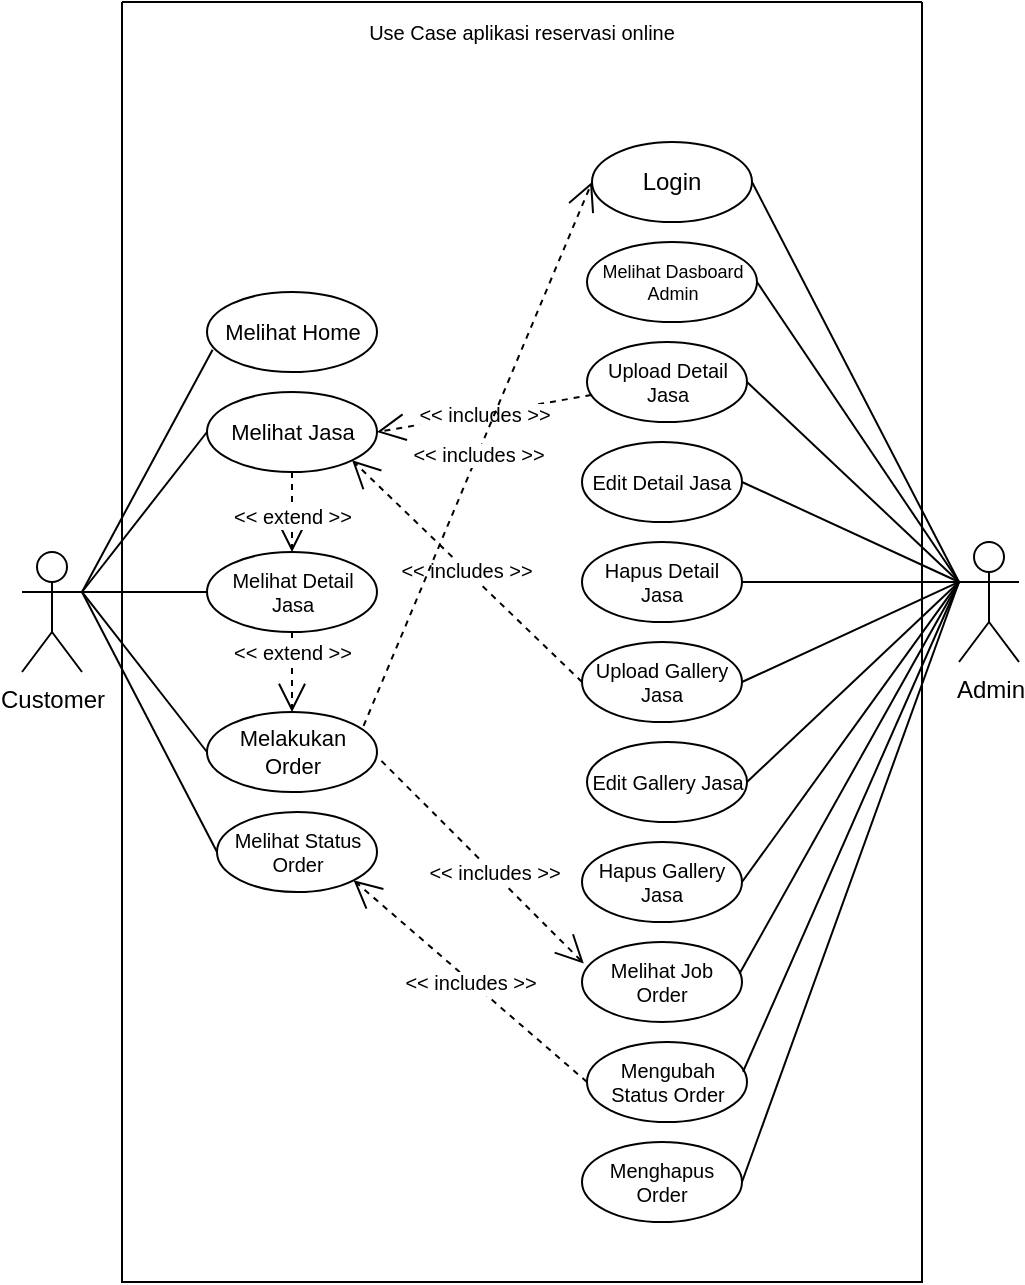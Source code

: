 <mxfile version="15.9.4" type="github">
  <diagram id="GMl95LAj9ESzuPkedipG" name="Page-1">
    <mxGraphModel dx="755" dy="419" grid="1" gridSize="10" guides="1" tooltips="1" connect="1" arrows="1" fold="1" page="1" pageScale="1" pageWidth="827" pageHeight="1169" math="0" shadow="0">
      <root>
        <mxCell id="0" />
        <mxCell id="1" parent="0" />
        <mxCell id="sUE_RuK1TpNDOWTsNQ0Q-1" value="Customer" style="shape=umlActor;verticalLabelPosition=bottom;verticalAlign=top;html=1;" vertex="1" parent="1">
          <mxGeometry x="130" y="565" width="30" height="60" as="geometry" />
        </mxCell>
        <mxCell id="sUE_RuK1TpNDOWTsNQ0Q-4" value="Admin" style="shape=umlActor;verticalLabelPosition=bottom;verticalAlign=top;html=1;" vertex="1" parent="1">
          <mxGeometry x="598.5" y="560" width="30" height="60" as="geometry" />
        </mxCell>
        <mxCell id="sUE_RuK1TpNDOWTsNQ0Q-10" value="Login" style="ellipse;whiteSpace=wrap;html=1;" vertex="1" parent="1">
          <mxGeometry x="415" y="360" width="80" height="40" as="geometry" />
        </mxCell>
        <mxCell id="sUE_RuK1TpNDOWTsNQ0Q-11" value="Melihat Home" style="ellipse;whiteSpace=wrap;html=1;fontSize=11;" vertex="1" parent="1">
          <mxGeometry x="222.5" y="435" width="85" height="40" as="geometry" />
        </mxCell>
        <mxCell id="sUE_RuK1TpNDOWTsNQ0Q-12" value="Melihat Jasa" style="ellipse;whiteSpace=wrap;html=1;fontSize=11;" vertex="1" parent="1">
          <mxGeometry x="222.5" y="485" width="85" height="40" as="geometry" />
        </mxCell>
        <mxCell id="sUE_RuK1TpNDOWTsNQ0Q-13" value="Melihat Detail Jasa" style="ellipse;whiteSpace=wrap;html=1;fontSize=10;" vertex="1" parent="1">
          <mxGeometry x="222.5" y="565" width="85" height="40" as="geometry" />
        </mxCell>
        <mxCell id="sUE_RuK1TpNDOWTsNQ0Q-14" value="Melakukan Order" style="ellipse;whiteSpace=wrap;html=1;fontSize=11;" vertex="1" parent="1">
          <mxGeometry x="222.5" y="645" width="85" height="40" as="geometry" />
        </mxCell>
        <mxCell id="sUE_RuK1TpNDOWTsNQ0Q-15" value="Upload Detail Jasa" style="ellipse;whiteSpace=wrap;html=1;fontSize=10;" vertex="1" parent="1">
          <mxGeometry x="412.5" y="460" width="80" height="40" as="geometry" />
        </mxCell>
        <mxCell id="sUE_RuK1TpNDOWTsNQ0Q-16" value="Upload Gallery Jasa" style="ellipse;whiteSpace=wrap;html=1;fontSize=10;" vertex="1" parent="1">
          <mxGeometry x="410" y="610" width="80" height="40" as="geometry" />
        </mxCell>
        <mxCell id="sUE_RuK1TpNDOWTsNQ0Q-17" value="Melihat Job Order" style="ellipse;whiteSpace=wrap;html=1;fontSize=10;" vertex="1" parent="1">
          <mxGeometry x="410" y="760" width="80" height="40" as="geometry" />
        </mxCell>
        <mxCell id="sUE_RuK1TpNDOWTsNQ0Q-18" value="Mengubah Status Order" style="ellipse;whiteSpace=wrap;html=1;fontSize=10;" vertex="1" parent="1">
          <mxGeometry x="412.5" y="810" width="80" height="40" as="geometry" />
        </mxCell>
        <mxCell id="sUE_RuK1TpNDOWTsNQ0Q-19" value="Melihat Status Order" style="ellipse;whiteSpace=wrap;html=1;fontSize=10;" vertex="1" parent="1">
          <mxGeometry x="227.5" y="695" width="80" height="40" as="geometry" />
        </mxCell>
        <mxCell id="sUE_RuK1TpNDOWTsNQ0Q-20" value="" style="endArrow=none;html=1;rounded=0;fontFamily=Helvetica;fontSize=10;fontColor=default;entryX=0.033;entryY=0.721;entryDx=0;entryDy=0;entryPerimeter=0;exitX=1;exitY=0.333;exitDx=0;exitDy=0;exitPerimeter=0;" edge="1" parent="1" source="sUE_RuK1TpNDOWTsNQ0Q-1" target="sUE_RuK1TpNDOWTsNQ0Q-11">
          <mxGeometry width="50" height="50" relative="1" as="geometry">
            <mxPoint x="110" y="585" as="sourcePoint" />
            <mxPoint x="410" y="545" as="targetPoint" />
          </mxGeometry>
        </mxCell>
        <mxCell id="sUE_RuK1TpNDOWTsNQ0Q-21" value="" style="endArrow=none;html=1;rounded=0;fontFamily=Helvetica;fontSize=10;fontColor=default;entryX=0;entryY=0.5;entryDx=0;entryDy=0;" edge="1" parent="1" target="sUE_RuK1TpNDOWTsNQ0Q-12">
          <mxGeometry width="50" height="50" relative="1" as="geometry">
            <mxPoint x="160" y="585" as="sourcePoint" />
            <mxPoint x="410" y="545" as="targetPoint" />
          </mxGeometry>
        </mxCell>
        <mxCell id="sUE_RuK1TpNDOWTsNQ0Q-22" value="" style="endArrow=none;html=1;rounded=0;fontFamily=Helvetica;fontSize=10;fontColor=default;exitX=1;exitY=0.333;exitDx=0;exitDy=0;exitPerimeter=0;" edge="1" parent="1" source="sUE_RuK1TpNDOWTsNQ0Q-1" target="sUE_RuK1TpNDOWTsNQ0Q-13">
          <mxGeometry width="50" height="50" relative="1" as="geometry">
            <mxPoint x="220" y="605" as="sourcePoint" />
            <mxPoint x="270" y="555" as="targetPoint" />
          </mxGeometry>
        </mxCell>
        <mxCell id="sUE_RuK1TpNDOWTsNQ0Q-23" value="" style="endArrow=none;html=1;rounded=0;fontFamily=Helvetica;fontSize=10;fontColor=default;exitX=1;exitY=0.333;exitDx=0;exitDy=0;exitPerimeter=0;entryX=0;entryY=0.5;entryDx=0;entryDy=0;" edge="1" parent="1" source="sUE_RuK1TpNDOWTsNQ0Q-1" target="sUE_RuK1TpNDOWTsNQ0Q-14">
          <mxGeometry width="50" height="50" relative="1" as="geometry">
            <mxPoint x="220" y="685" as="sourcePoint" />
            <mxPoint x="270" y="635" as="targetPoint" />
          </mxGeometry>
        </mxCell>
        <mxCell id="sUE_RuK1TpNDOWTsNQ0Q-24" value="" style="endArrow=none;html=1;rounded=0;fontFamily=Helvetica;fontSize=10;fontColor=default;exitX=1;exitY=0.333;exitDx=0;exitDy=0;exitPerimeter=0;entryX=0;entryY=0.5;entryDx=0;entryDy=0;" edge="1" parent="1" source="sUE_RuK1TpNDOWTsNQ0Q-1" target="sUE_RuK1TpNDOWTsNQ0Q-19">
          <mxGeometry width="50" height="50" relative="1" as="geometry">
            <mxPoint x="220" y="685" as="sourcePoint" />
            <mxPoint x="270" y="635" as="targetPoint" />
          </mxGeometry>
        </mxCell>
        <mxCell id="sUE_RuK1TpNDOWTsNQ0Q-25" value="" style="endArrow=none;html=1;rounded=0;fontFamily=Helvetica;fontSize=10;fontColor=default;entryX=1;entryY=0.5;entryDx=0;entryDy=0;exitX=0;exitY=0.333;exitDx=0;exitDy=0;exitPerimeter=0;" edge="1" parent="1" source="sUE_RuK1TpNDOWTsNQ0Q-4" target="sUE_RuK1TpNDOWTsNQ0Q-10">
          <mxGeometry width="50" height="50" relative="1" as="geometry">
            <mxPoint x="378.5" y="630" as="sourcePoint" />
            <mxPoint x="428.5" y="580" as="targetPoint" />
          </mxGeometry>
        </mxCell>
        <mxCell id="sUE_RuK1TpNDOWTsNQ0Q-26" value="" style="endArrow=none;html=1;rounded=0;fontFamily=Helvetica;fontSize=10;fontColor=default;entryX=1;entryY=0.5;entryDx=0;entryDy=0;exitX=0;exitY=0.333;exitDx=0;exitDy=0;exitPerimeter=0;" edge="1" parent="1" source="sUE_RuK1TpNDOWTsNQ0Q-4" target="sUE_RuK1TpNDOWTsNQ0Q-15">
          <mxGeometry width="50" height="50" relative="1" as="geometry">
            <mxPoint x="378.5" y="630" as="sourcePoint" />
            <mxPoint x="428.5" y="580" as="targetPoint" />
          </mxGeometry>
        </mxCell>
        <mxCell id="sUE_RuK1TpNDOWTsNQ0Q-27" value="" style="endArrow=none;html=1;rounded=0;fontFamily=Helvetica;fontSize=10;fontColor=default;entryX=1;entryY=0.5;entryDx=0;entryDy=0;exitX=0;exitY=0.333;exitDx=0;exitDy=0;exitPerimeter=0;" edge="1" parent="1" source="sUE_RuK1TpNDOWTsNQ0Q-4" target="sUE_RuK1TpNDOWTsNQ0Q-16">
          <mxGeometry width="50" height="50" relative="1" as="geometry">
            <mxPoint x="378.5" y="630" as="sourcePoint" />
            <mxPoint x="428.5" y="580" as="targetPoint" />
          </mxGeometry>
        </mxCell>
        <mxCell id="sUE_RuK1TpNDOWTsNQ0Q-28" value="" style="endArrow=none;html=1;rounded=0;fontFamily=Helvetica;fontSize=10;fontColor=default;exitX=0.984;exitY=0.398;exitDx=0;exitDy=0;exitPerimeter=0;entryX=0;entryY=0.333;entryDx=0;entryDy=0;entryPerimeter=0;" edge="1" parent="1" source="sUE_RuK1TpNDOWTsNQ0Q-17" target="sUE_RuK1TpNDOWTsNQ0Q-4">
          <mxGeometry width="50" height="50" relative="1" as="geometry">
            <mxPoint x="378.5" y="630" as="sourcePoint" />
            <mxPoint x="428.5" y="580" as="targetPoint" />
          </mxGeometry>
        </mxCell>
        <mxCell id="sUE_RuK1TpNDOWTsNQ0Q-29" value="" style="endArrow=none;html=1;rounded=0;fontFamily=Helvetica;fontSize=10;fontColor=default;exitX=0.975;exitY=0.372;exitDx=0;exitDy=0;exitPerimeter=0;" edge="1" parent="1" source="sUE_RuK1TpNDOWTsNQ0Q-18">
          <mxGeometry width="50" height="50" relative="1" as="geometry">
            <mxPoint x="378.5" y="630" as="sourcePoint" />
            <mxPoint x="598.5" y="580" as="targetPoint" />
          </mxGeometry>
        </mxCell>
        <mxCell id="sUE_RuK1TpNDOWTsNQ0Q-30" value="Melihat Dasboard Admin" style="ellipse;whiteSpace=wrap;html=1;fontSize=9;" vertex="1" parent="1">
          <mxGeometry x="412.5" y="410" width="85" height="40" as="geometry" />
        </mxCell>
        <mxCell id="sUE_RuK1TpNDOWTsNQ0Q-32" value="" style="endArrow=none;html=1;rounded=0;fontFamily=Helvetica;fontSize=10;fontColor=default;entryX=1;entryY=0.5;entryDx=0;entryDy=0;" edge="1" parent="1" target="sUE_RuK1TpNDOWTsNQ0Q-30">
          <mxGeometry width="50" height="50" relative="1" as="geometry">
            <mxPoint x="598.5" y="580" as="sourcePoint" />
            <mxPoint x="438.5" y="510" as="targetPoint" />
          </mxGeometry>
        </mxCell>
        <mxCell id="sUE_RuK1TpNDOWTsNQ0Q-35" value="Edit Detail Jasa" style="ellipse;whiteSpace=wrap;html=1;fontSize=10;" vertex="1" parent="1">
          <mxGeometry x="410" y="510" width="80" height="40" as="geometry" />
        </mxCell>
        <mxCell id="sUE_RuK1TpNDOWTsNQ0Q-36" value="Hapus Detail Jasa" style="ellipse;whiteSpace=wrap;html=1;fontSize=10;" vertex="1" parent="1">
          <mxGeometry x="410" y="560" width="80" height="40" as="geometry" />
        </mxCell>
        <mxCell id="sUE_RuK1TpNDOWTsNQ0Q-37" value="Edit Gallery Jasa" style="ellipse;whiteSpace=wrap;html=1;fontSize=10;" vertex="1" parent="1">
          <mxGeometry x="412.5" y="660" width="80" height="40" as="geometry" />
        </mxCell>
        <mxCell id="sUE_RuK1TpNDOWTsNQ0Q-38" value="Hapus Gallery Jasa" style="ellipse;whiteSpace=wrap;html=1;fontSize=10;" vertex="1" parent="1">
          <mxGeometry x="410" y="710" width="80" height="40" as="geometry" />
        </mxCell>
        <mxCell id="sUE_RuK1TpNDOWTsNQ0Q-39" value="Menghapus Order" style="ellipse;whiteSpace=wrap;html=1;fontSize=10;" vertex="1" parent="1">
          <mxGeometry x="410" y="860" width="80" height="40" as="geometry" />
        </mxCell>
        <mxCell id="sUE_RuK1TpNDOWTsNQ0Q-40" value="" style="endArrow=none;html=1;rounded=0;fontFamily=Helvetica;fontSize=10;fontColor=default;exitX=1;exitY=0.5;exitDx=0;exitDy=0;" edge="1" parent="1" source="sUE_RuK1TpNDOWTsNQ0Q-39">
          <mxGeometry width="50" height="50" relative="1" as="geometry">
            <mxPoint x="388.5" y="760" as="sourcePoint" />
            <mxPoint x="598.5" y="580" as="targetPoint" />
          </mxGeometry>
        </mxCell>
        <mxCell id="sUE_RuK1TpNDOWTsNQ0Q-41" value="" style="endArrow=none;html=1;rounded=0;fontFamily=Helvetica;fontSize=10;fontColor=default;entryX=0;entryY=0.333;entryDx=0;entryDy=0;entryPerimeter=0;exitX=1;exitY=0.5;exitDx=0;exitDy=0;" edge="1" parent="1" source="sUE_RuK1TpNDOWTsNQ0Q-38" target="sUE_RuK1TpNDOWTsNQ0Q-4">
          <mxGeometry width="50" height="50" relative="1" as="geometry">
            <mxPoint x="498.5" y="690" as="sourcePoint" />
            <mxPoint x="438.5" y="640" as="targetPoint" />
          </mxGeometry>
        </mxCell>
        <mxCell id="sUE_RuK1TpNDOWTsNQ0Q-42" value="" style="endArrow=none;html=1;rounded=0;fontFamily=Helvetica;fontSize=10;fontColor=default;exitX=1;exitY=0.5;exitDx=0;exitDy=0;" edge="1" parent="1" source="sUE_RuK1TpNDOWTsNQ0Q-37">
          <mxGeometry width="50" height="50" relative="1" as="geometry">
            <mxPoint x="498.5" y="640" as="sourcePoint" />
            <mxPoint x="598.5" y="580" as="targetPoint" />
          </mxGeometry>
        </mxCell>
        <mxCell id="sUE_RuK1TpNDOWTsNQ0Q-43" value="" style="endArrow=none;html=1;rounded=0;fontFamily=Helvetica;fontSize=10;fontColor=default;entryX=1;entryY=0.5;entryDx=0;entryDy=0;" edge="1" parent="1" target="sUE_RuK1TpNDOWTsNQ0Q-36">
          <mxGeometry width="50" height="50" relative="1" as="geometry">
            <mxPoint x="598.5" y="580" as="sourcePoint" />
            <mxPoint x="498.5" y="540" as="targetPoint" />
          </mxGeometry>
        </mxCell>
        <mxCell id="sUE_RuK1TpNDOWTsNQ0Q-44" value="" style="endArrow=none;html=1;rounded=0;fontFamily=Helvetica;fontSize=10;fontColor=default;entryX=1;entryY=0.5;entryDx=0;entryDy=0;" edge="1" parent="1" target="sUE_RuK1TpNDOWTsNQ0Q-35">
          <mxGeometry width="50" height="50" relative="1" as="geometry">
            <mxPoint x="598.5" y="580" as="sourcePoint" />
            <mxPoint x="438.5" y="570" as="targetPoint" />
          </mxGeometry>
        </mxCell>
        <mxCell id="sUE_RuK1TpNDOWTsNQ0Q-46" value="&amp;lt;&amp;lt; includes &amp;gt;&amp;gt;" style="endArrow=open;endSize=12;dashed=1;html=1;rounded=0;fontFamily=Helvetica;fontSize=10;fontColor=default;exitX=0;exitY=0.5;exitDx=0;exitDy=0;entryX=1;entryY=1;entryDx=0;entryDy=0;" edge="1" parent="1" source="sUE_RuK1TpNDOWTsNQ0Q-18" target="sUE_RuK1TpNDOWTsNQ0Q-19">
          <mxGeometry width="160" relative="1" as="geometry">
            <mxPoint x="340" y="730" as="sourcePoint" />
            <mxPoint x="323" y="850" as="targetPoint" />
          </mxGeometry>
        </mxCell>
        <mxCell id="sUE_RuK1TpNDOWTsNQ0Q-47" value="&amp;lt;&amp;lt; includes &amp;gt;&amp;gt;" style="endArrow=open;endSize=12;dashed=1;html=1;rounded=0;fontFamily=Helvetica;fontSize=10;fontColor=default;exitX=1.026;exitY=0.611;exitDx=0;exitDy=0;exitPerimeter=0;entryX=0.011;entryY=0.268;entryDx=0;entryDy=0;entryPerimeter=0;" edge="1" parent="1" source="sUE_RuK1TpNDOWTsNQ0Q-14" target="sUE_RuK1TpNDOWTsNQ0Q-17">
          <mxGeometry x="0.105" width="160" relative="1" as="geometry">
            <mxPoint x="370" y="670" as="sourcePoint" />
            <mxPoint x="400" y="770" as="targetPoint" />
            <mxPoint as="offset" />
          </mxGeometry>
        </mxCell>
        <mxCell id="sUE_RuK1TpNDOWTsNQ0Q-49" value="&amp;lt;&amp;lt; extend &amp;gt;&amp;gt;" style="endArrow=open;endSize=12;dashed=1;html=1;rounded=0;fontFamily=Helvetica;fontSize=10;fontColor=default;exitX=0.5;exitY=1;exitDx=0;exitDy=0;entryX=0.5;entryY=0;entryDx=0;entryDy=0;" edge="1" parent="1" source="sUE_RuK1TpNDOWTsNQ0Q-12" target="sUE_RuK1TpNDOWTsNQ0Q-13">
          <mxGeometry x="0.105" width="160" relative="1" as="geometry">
            <mxPoint x="410" y="475" as="sourcePoint" />
            <mxPoint x="445" y="685" as="targetPoint" />
            <mxPoint as="offset" />
          </mxGeometry>
        </mxCell>
        <mxCell id="sUE_RuK1TpNDOWTsNQ0Q-50" value="&amp;lt;&amp;lt; extend &amp;gt;&amp;gt;" style="endArrow=open;endSize=12;dashed=1;html=1;rounded=0;fontFamily=Helvetica;fontSize=10;fontColor=default;exitX=0.5;exitY=1;exitDx=0;exitDy=0;entryX=0.5;entryY=0;entryDx=0;entryDy=0;" edge="1" parent="1" source="sUE_RuK1TpNDOWTsNQ0Q-13" target="sUE_RuK1TpNDOWTsNQ0Q-14">
          <mxGeometry x="-0.5" width="160" relative="1" as="geometry">
            <mxPoint x="282.5" y="425.0" as="sourcePoint" />
            <mxPoint x="290" y="635" as="targetPoint" />
            <mxPoint as="offset" />
          </mxGeometry>
        </mxCell>
        <mxCell id="sUE_RuK1TpNDOWTsNQ0Q-53" value="&amp;lt;&amp;lt; includes &amp;gt;&amp;gt;" style="endArrow=open;endSize=12;dashed=1;html=1;rounded=0;fontFamily=Helvetica;fontSize=10;fontColor=default;entryX=1;entryY=1;entryDx=0;entryDy=0;exitX=0;exitY=0.5;exitDx=0;exitDy=0;" edge="1" parent="1" source="sUE_RuK1TpNDOWTsNQ0Q-16" target="sUE_RuK1TpNDOWTsNQ0Q-12">
          <mxGeometry width="160" relative="1" as="geometry">
            <mxPoint x="460" y="590" as="sourcePoint" />
            <mxPoint x="320" y="480" as="targetPoint" />
          </mxGeometry>
        </mxCell>
        <mxCell id="sUE_RuK1TpNDOWTsNQ0Q-54" value="&amp;lt;&amp;lt; includes &amp;gt;&amp;gt;" style="endArrow=open;endSize=12;dashed=1;html=1;rounded=0;fontFamily=Helvetica;fontSize=10;fontColor=default;entryX=1;entryY=0.5;entryDx=0;entryDy=0;" edge="1" parent="1" source="sUE_RuK1TpNDOWTsNQ0Q-15" target="sUE_RuK1TpNDOWTsNQ0Q-12">
          <mxGeometry width="160" relative="1" as="geometry">
            <mxPoint x="460" y="440" as="sourcePoint" />
            <mxPoint x="330" y="490" as="targetPoint" />
          </mxGeometry>
        </mxCell>
        <mxCell id="sUE_RuK1TpNDOWTsNQ0Q-55" value="&amp;lt;&amp;lt; includes &amp;gt;&amp;gt;" style="endArrow=open;endSize=12;dashed=1;html=1;rounded=0;fontFamily=Helvetica;fontSize=10;fontColor=default;entryX=0;entryY=0.5;entryDx=0;entryDy=0;exitX=0.921;exitY=0.173;exitDx=0;exitDy=0;exitPerimeter=0;" edge="1" parent="1" source="sUE_RuK1TpNDOWTsNQ0Q-14" target="sUE_RuK1TpNDOWTsNQ0Q-10">
          <mxGeometry width="160" relative="1" as="geometry">
            <mxPoint x="360" y="670" as="sourcePoint" />
            <mxPoint x="347.5" y="520.0" as="targetPoint" />
          </mxGeometry>
        </mxCell>
        <mxCell id="sUE_RuK1TpNDOWTsNQ0Q-63" value="" style="swimlane;startSize=0;fontFamily=Helvetica;fontSize=8;fontColor=default;strokeColor=default;fillColor=default;html=1;" vertex="1" parent="1">
          <mxGeometry x="180" y="290" width="400" height="640" as="geometry">
            <mxRectangle x="160" y="310" width="50" height="40" as="alternateBounds" />
          </mxGeometry>
        </mxCell>
        <mxCell id="sUE_RuK1TpNDOWTsNQ0Q-64" value="Use Case aplikasi reservasi online" style="text;html=1;strokeColor=none;fillColor=none;align=center;verticalAlign=middle;whiteSpace=wrap;rounded=0;fontFamily=Helvetica;fontSize=10;fontColor=default;" vertex="1" parent="sUE_RuK1TpNDOWTsNQ0Q-63">
          <mxGeometry x="120" width="160" height="30" as="geometry" />
        </mxCell>
      </root>
    </mxGraphModel>
  </diagram>
</mxfile>
